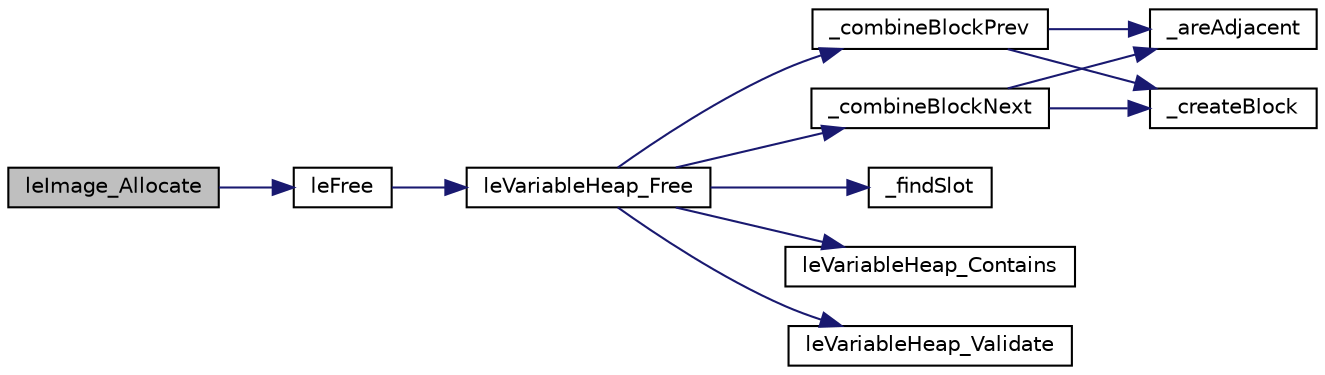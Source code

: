 digraph "leImage_Allocate"
{
 // LATEX_PDF_SIZE
  edge [fontname="Helvetica",fontsize="10",labelfontname="Helvetica",labelfontsize="10"];
  node [fontname="Helvetica",fontsize="10",shape=record];
  rankdir="LR";
  Node1 [label="leImage_Allocate",height=0.2,width=0.4,color="black", fillcolor="grey75", style="filled", fontcolor="black",tooltip=" "];
  Node1 -> Node2 [color="midnightblue",fontsize="10",style="solid",fontname="Helvetica"];
  Node2 [label="leFree",height=0.2,width=0.4,color="black", fillcolor="white", style="filled",URL="$legato__memory_8c.html#a1c1a3c8be51b770a35d1aefbd85bad05",tooltip=" "];
  Node2 -> Node3 [color="midnightblue",fontsize="10",style="solid",fontname="Helvetica"];
  Node3 [label="leVariableHeap_Free",height=0.2,width=0.4,color="black", fillcolor="white", style="filled",URL="$legato__variableheap_8c.html#aa1924b7cc36b0e02966c09c8b25fc95b",tooltip=" "];
  Node3 -> Node4 [color="midnightblue",fontsize="10",style="solid",fontname="Helvetica"];
  Node4 [label="_combineBlockNext",height=0.2,width=0.4,color="black", fillcolor="white", style="filled",URL="$legato__variableheap_8c.html#ad58f9f47422d91c3af6c7881099779cd",tooltip=" "];
  Node4 -> Node5 [color="midnightblue",fontsize="10",style="solid",fontname="Helvetica"];
  Node5 [label="_areAdjacent",height=0.2,width=0.4,color="black", fillcolor="white", style="filled",URL="$legato__variableheap_8c.html#a211c78b4fd99d801ce76f0dc218280f1",tooltip=" "];
  Node4 -> Node6 [color="midnightblue",fontsize="10",style="solid",fontname="Helvetica"];
  Node6 [label="_createBlock",height=0.2,width=0.4,color="black", fillcolor="white", style="filled",URL="$legato__variableheap_8c.html#a796e97911458f2141c3677bfb1333515",tooltip=" "];
  Node3 -> Node7 [color="midnightblue",fontsize="10",style="solid",fontname="Helvetica"];
  Node7 [label="_combineBlockPrev",height=0.2,width=0.4,color="black", fillcolor="white", style="filled",URL="$legato__variableheap_8c.html#ab2790a62ca863d0abf6f576266a54251",tooltip=" "];
  Node7 -> Node5 [color="midnightblue",fontsize="10",style="solid",fontname="Helvetica"];
  Node7 -> Node6 [color="midnightblue",fontsize="10",style="solid",fontname="Helvetica"];
  Node3 -> Node8 [color="midnightblue",fontsize="10",style="solid",fontname="Helvetica"];
  Node8 [label="_findSlot",height=0.2,width=0.4,color="black", fillcolor="white", style="filled",URL="$legato__variableheap_8c.html#ab4b6ee688bb3135541e8146d6a901cc5",tooltip=" "];
  Node3 -> Node9 [color="midnightblue",fontsize="10",style="solid",fontname="Helvetica"];
  Node9 [label="leVariableHeap_Contains",height=0.2,width=0.4,color="black", fillcolor="white", style="filled",URL="$legato__variableheap_8c.html#a6fb37c550d04f62d574c069da6ef78b1",tooltip=" "];
  Node3 -> Node10 [color="midnightblue",fontsize="10",style="solid",fontname="Helvetica"];
  Node10 [label="leVariableHeap_Validate",height=0.2,width=0.4,color="black", fillcolor="white", style="filled",URL="$legato__variableheap_8c.html#a9811cb0a94c753461c5d41ee4202ca93",tooltip=" "];
}
